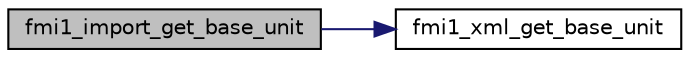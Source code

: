 digraph "fmi1_import_get_base_unit"
{
  edge [fontname="Helvetica",fontsize="10",labelfontname="Helvetica",labelfontsize="10"];
  node [fontname="Helvetica",fontsize="10",shape=record];
  rankdir="LR";
  Node12 [label="fmi1_import_get_base_unit",height=0.2,width=0.4,color="black", fillcolor="grey75", style="filled", fontcolor="black"];
  Node12 -> Node13 [color="midnightblue",fontsize="10",style="solid",fontname="Helvetica"];
  Node13 [label="fmi1_xml_get_base_unit",height=0.2,width=0.4,color="black", fillcolor="white", style="filled",URL="$db/dd6/group__fmi1__xml__units.html#gac9f372037f9f036ac85a2bce4bd2ed5a"];
}
